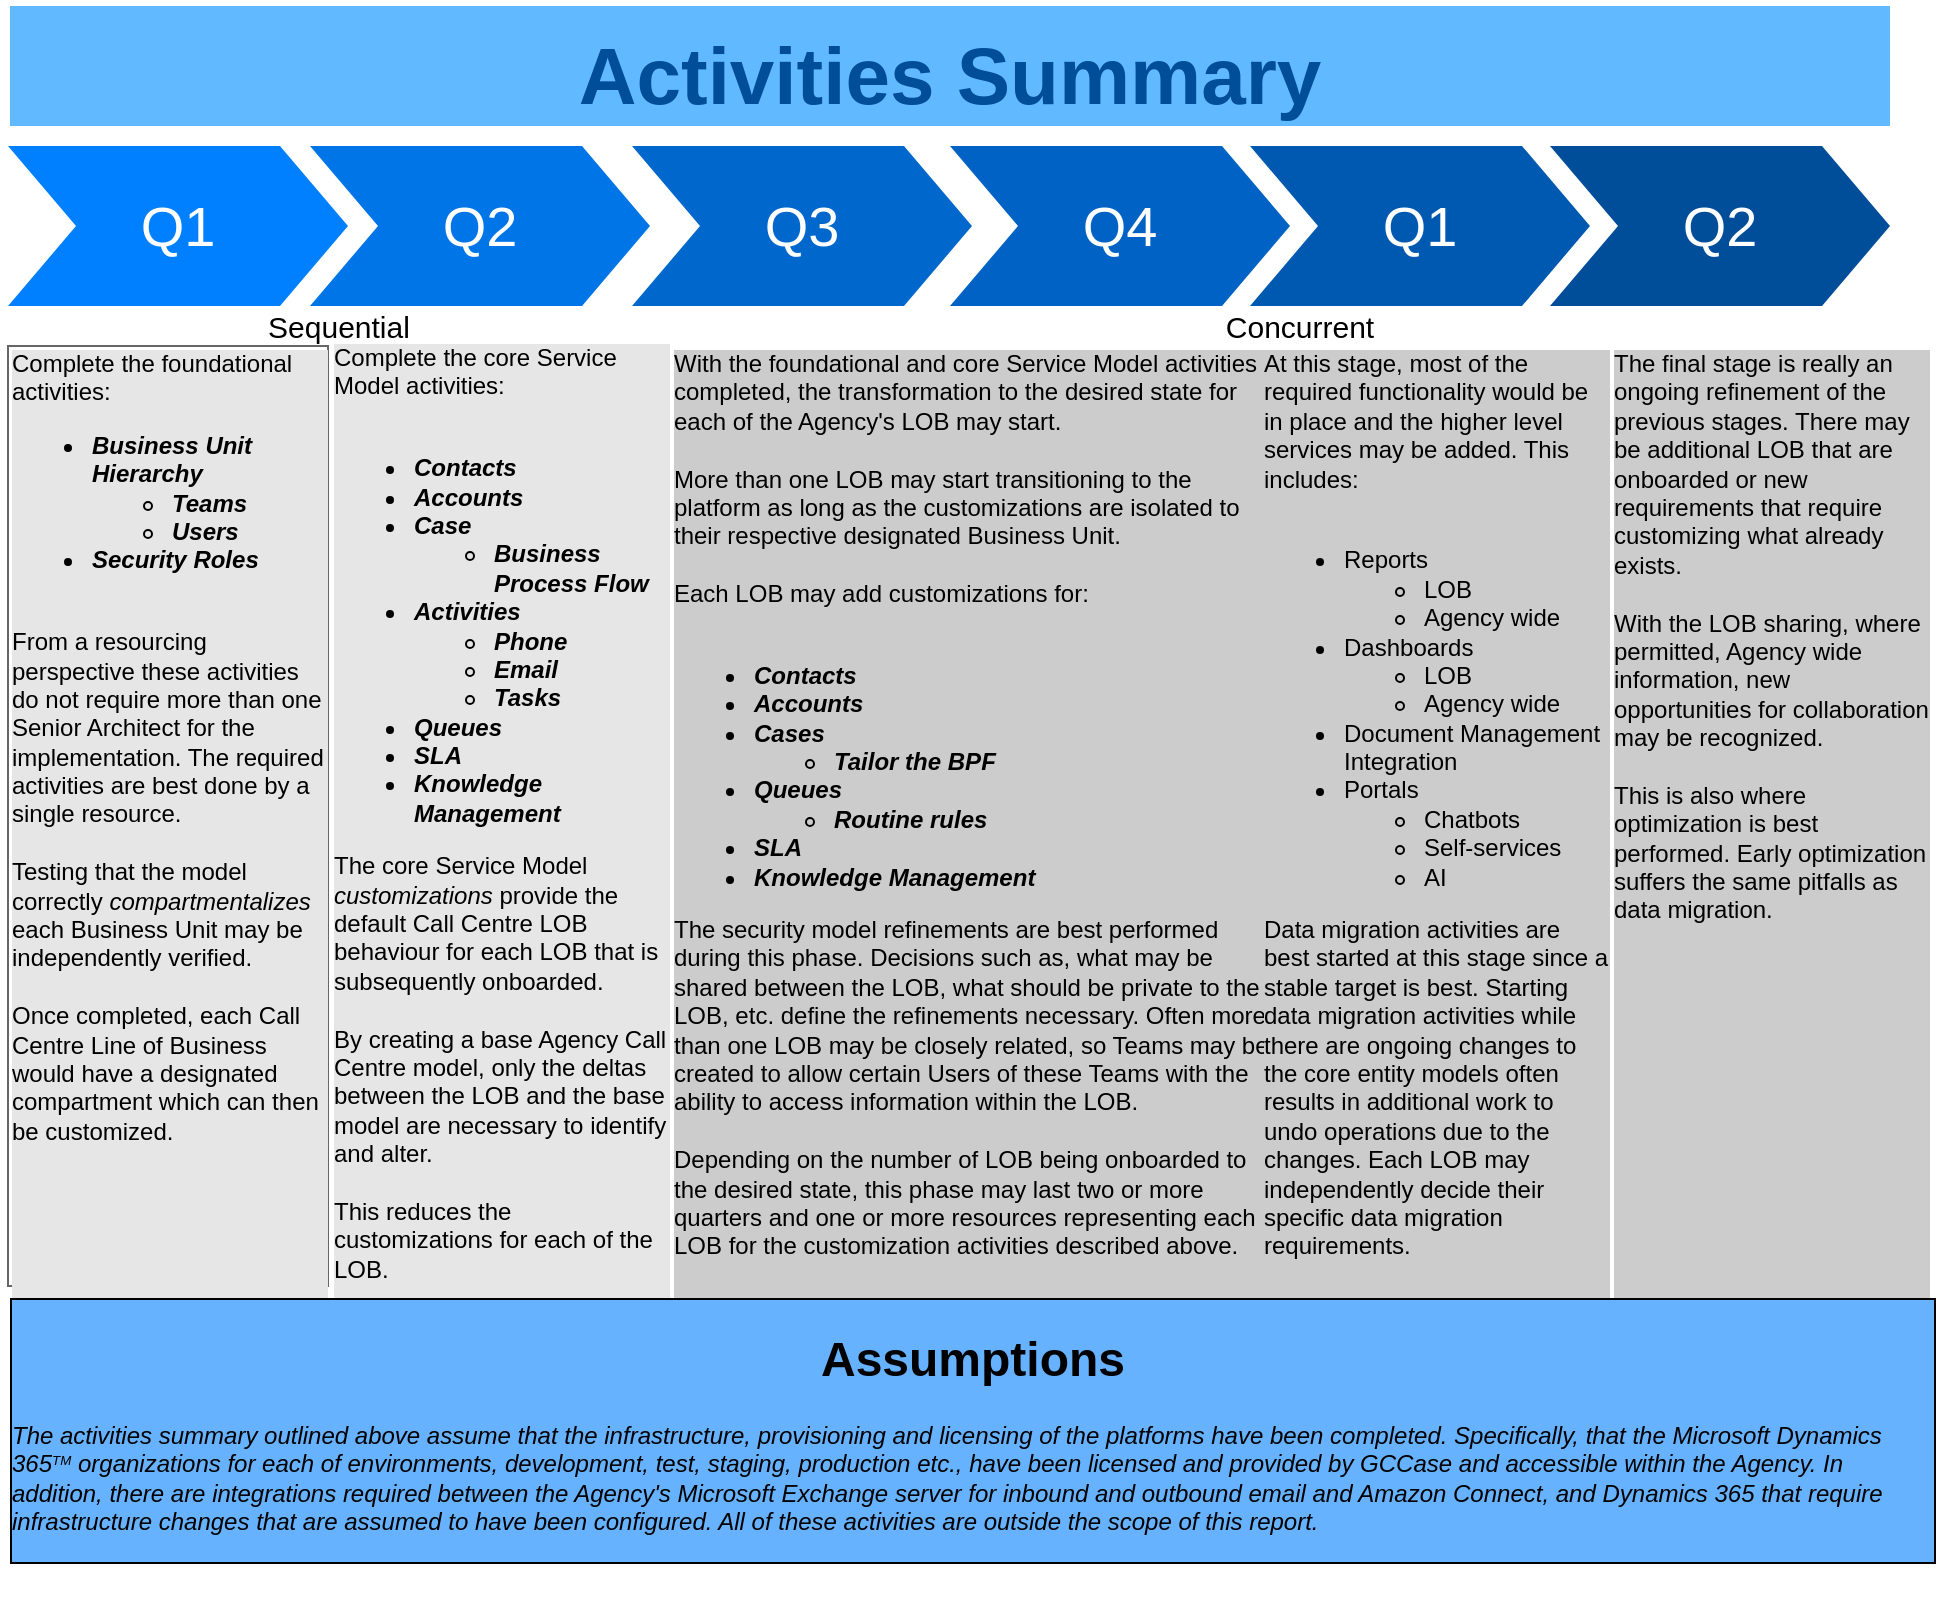 <mxfile version="14.9.2" type="device"><diagram name="Page-1" id="d9b1e647-80fa-b4a2-5024-87a742678bcc"><mxGraphModel dx="1117" dy="876" grid="1" gridSize="10" guides="1" tooltips="1" connect="1" arrows="1" fold="1" page="1" pageScale="1" pageWidth="1100" pageHeight="850" background="none" math="0" shadow="0"><root><mxCell id="0"/><mxCell id="1" parent="0"/><mxCell id="57fe6abec08f04cb-1" value="Q1" style="shape=step;whiteSpace=wrap;html=1;fontSize=28;fillColor=#0080FF;fontColor=#FFFFFF;strokeColor=none;" parent="1" vertex="1"><mxGeometry x="69" y="84" width="170" height="80" as="geometry"/></mxCell><mxCell id="57fe6abec08f04cb-2" value="Q2" style="shape=step;whiteSpace=wrap;html=1;fontSize=28;fillColor=#0075E8;fontColor=#FFFFFF;strokeColor=none;" parent="1" vertex="1"><mxGeometry x="220" y="84" width="170" height="80" as="geometry"/></mxCell><mxCell id="57fe6abec08f04cb-3" value="Q3" style="shape=step;whiteSpace=wrap;html=1;fontSize=28;fillColor=#0067CC;fontColor=#FFFFFF;strokeColor=none;" parent="1" vertex="1"><mxGeometry x="381" y="84" width="170" height="80" as="geometry"/></mxCell><mxCell id="57fe6abec08f04cb-4" value="Q4" style="shape=step;whiteSpace=wrap;html=1;fontSize=28;fillColor=#0062C4;fontColor=#FFFFFF;strokeColor=none;" parent="1" vertex="1"><mxGeometry x="540" y="84" width="170" height="80" as="geometry"/></mxCell><mxCell id="57fe6abec08f04cb-5" value="Q1" style="shape=step;whiteSpace=wrap;html=1;fontSize=28;fillColor=#0059B0;fontColor=#FFFFFF;strokeColor=none;" parent="1" vertex="1"><mxGeometry x="690" y="84" width="170" height="80" as="geometry"/></mxCell><mxCell id="57fe6abec08f04cb-6" value="Q2" style="shape=step;whiteSpace=wrap;html=1;fontSize=28;fillColor=#004D99;fontColor=#FFFFFF;strokeColor=none;" parent="1" vertex="1"><mxGeometry x="840" y="84" width="170" height="80" as="geometry"/></mxCell><mxCell id="57fe6abec08f04cb-7" value="&lt;font style=&quot;font-size: 40px&quot;&gt;Activities Summary&lt;/font&gt;" style="text;html=1;strokeColor=none;fillColor=#61BAFF;align=center;verticalAlign=middle;whiteSpace=wrap;fontSize=54;fontStyle=1;fontColor=#004D99;" parent="1" vertex="1"><mxGeometry x="70" y="14" width="940" height="60" as="geometry"/></mxCell><mxCell id="57fe6abec08f04cb-8" value="Complete the foundational activities:&lt;br&gt;&lt;ul&gt;&lt;li&gt;&lt;b&gt;&lt;i&gt;Business Unit Hierarchy&lt;/i&gt;&lt;/b&gt;&lt;/li&gt;&lt;ul&gt;&lt;li&gt;&lt;b&gt;&lt;i&gt;Teams&lt;/i&gt;&lt;/b&gt;&lt;/li&gt;&lt;li&gt;&lt;b&gt;&lt;i&gt;Users&lt;/i&gt;&lt;/b&gt;&lt;/li&gt;&lt;/ul&gt;&lt;li&gt;&lt;b&gt;&lt;i&gt;Security Roles&lt;/i&gt;&lt;/b&gt;&lt;/li&gt;&lt;/ul&gt;&lt;br&gt;From a resourcing perspective these activities do not require more than one Senior Architect for the implementation. The required activities are best done by a single resource.&amp;nbsp;&lt;br&gt;&lt;br&gt;Testing that the model correctly &lt;i&gt;&lt;font style=&quot;font-size: 12px&quot;&gt;compartmentalizes&lt;/font&gt;&lt;/i&gt; each Business Unit may be independently verified.&lt;br&gt;&lt;br&gt;Once completed, each Call Centre Line of Business would have a designated compartment which can then be customized.&lt;br&gt;&lt;br&gt;&lt;br&gt;&lt;br&gt;&lt;br&gt;&lt;br&gt;&lt;br&gt;&lt;br&gt;" style="text;spacingTop=-5;fillColor=#f5f5f5;whiteSpace=wrap;html=1;align=left;fontSize=12;fontFamily=Helvetica;fillColor=none;strokeColor=#666666;gradientColor=#b3b3b3;labelBackgroundColor=#E6E6E6;" parent="1" vertex="1"><mxGeometry x="69" y="184" width="160" height="470" as="geometry"/></mxCell><mxCell id="57fe6abec08f04cb-9" value="Complete the core Service Model activities:&lt;br&gt;&lt;br&gt;&lt;ul&gt;&lt;li&gt;&lt;b&gt;&lt;i&gt;Contacts&lt;/i&gt;&lt;/b&gt;&lt;/li&gt;&lt;li&gt;&lt;b&gt;&lt;i&gt;Accounts&lt;/i&gt;&lt;/b&gt;&lt;/li&gt;&lt;li&gt;&lt;b&gt;&lt;i&gt;Case&lt;/i&gt;&lt;/b&gt;&lt;/li&gt;&lt;ul&gt;&lt;li&gt;&lt;b&gt;&lt;i&gt;Business Process Flow&lt;/i&gt;&lt;/b&gt;&lt;/li&gt;&lt;/ul&gt;&lt;li&gt;&lt;b&gt;&lt;i&gt;Activities&lt;/i&gt;&lt;/b&gt;&lt;/li&gt;&lt;ul&gt;&lt;li&gt;&lt;b&gt;&lt;i&gt;Phone&lt;/i&gt;&lt;/b&gt;&lt;/li&gt;&lt;li&gt;&lt;b&gt;&lt;i&gt;Email&lt;/i&gt;&lt;/b&gt;&lt;/li&gt;&lt;li&gt;&lt;b&gt;&lt;i&gt;Tasks&lt;/i&gt;&lt;/b&gt;&lt;/li&gt;&lt;/ul&gt;&lt;li&gt;&lt;b&gt;&lt;i&gt;Queues&lt;/i&gt;&lt;/b&gt;&lt;/li&gt;&lt;li&gt;&lt;b&gt;&lt;i&gt;SLA&lt;/i&gt;&lt;/b&gt;&lt;/li&gt;&lt;li&gt;&lt;b&gt;&lt;i&gt;Knowledge Management&lt;/i&gt;&lt;/b&gt;&lt;/li&gt;&lt;/ul&gt;&lt;div&gt;The core Service Model &lt;i&gt;customizations&lt;/i&gt; provide the default Call Centre LOB behaviour for each LOB that is subsequently onboarded.&lt;/div&gt;&lt;div&gt;&lt;br&gt;&lt;/div&gt;&lt;div&gt;By creating a base Agency Call Centre model, only the deltas between the LOB and the base model are necessary to identify and alter.&lt;/div&gt;&lt;div&gt;&lt;br&gt;&lt;/div&gt;&lt;div&gt;This reduces the customizations for each of the LOB.&lt;/div&gt;&lt;div&gt;&lt;br&gt;&lt;/div&gt;&lt;div&gt;&lt;br&gt;&lt;/div&gt;&lt;div&gt;&lt;br&gt;&lt;/div&gt;&lt;div&gt;&lt;br&gt;&lt;/div&gt;" style="text;spacingTop=-5;fillColor=#ffffff;whiteSpace=wrap;html=1;align=left;fontSize=12;fontFamily=Helvetica;fillColor=none;strokeColor=none;labelBackgroundColor=#E6E6E6;" parent="1" vertex="1"><mxGeometry x="230" y="181" width="170" height="470" as="geometry"/></mxCell><mxCell id="57fe6abec08f04cb-10" value="With the foundational and core Service Model activities completed, the transformation to the desired state for each of the Agency's LOB may start.&amp;nbsp;&lt;br&gt;&lt;br&gt;More than one LOB may start transitioning to the platform as long as the customizations are isolated to their respective designated Business Unit.&amp;nbsp;&lt;br&gt;&lt;br&gt;Each LOB may add customizations for:&lt;br&gt;&lt;br&gt;&lt;ul&gt;&lt;li&gt;&lt;b&gt;&lt;i&gt;Contacts&lt;/i&gt;&lt;/b&gt;&lt;/li&gt;&lt;li&gt;&lt;b&gt;&lt;i&gt;Accounts&lt;/i&gt;&lt;/b&gt;&lt;/li&gt;&lt;li&gt;&lt;b&gt;&lt;i&gt;Cases&lt;/i&gt;&lt;/b&gt;&lt;/li&gt;&lt;ul&gt;&lt;li&gt;&lt;span&gt;&lt;b&gt;&lt;i&gt;Tailor the BPF&lt;/i&gt;&lt;/b&gt;&lt;/span&gt;&lt;/li&gt;&lt;/ul&gt;&lt;li&gt;&lt;b&gt;&lt;i&gt;Queues&lt;/i&gt;&lt;/b&gt;&lt;/li&gt;&lt;ul&gt;&lt;li&gt;&lt;b&gt;&lt;i&gt;Routine rules&lt;/i&gt;&lt;/b&gt;&lt;/li&gt;&lt;/ul&gt;&lt;li&gt;&lt;b&gt;&lt;i&gt;SLA&lt;/i&gt;&lt;/b&gt;&lt;/li&gt;&lt;li&gt;&lt;b&gt;&lt;i&gt;Knowledge Management&lt;/i&gt;&lt;/b&gt;&lt;/li&gt;&lt;/ul&gt;The security model refinements are best performed during this phase. Decisions such as, what may be shared between the LOB, what should be private to the LOB, etc. define the refinements necessary. Often more than one LOB may be closely related, so Teams may be created to allow certain Users of these Teams with the ability to access information within the LOB.&lt;br&gt;&lt;br&gt;Depending on the number of LOB being onboarded to the desired state, this phase may last two or more quarters and one or more resources representing each LOB for the customization activities described above.&lt;br&gt;&lt;br&gt;&lt;br&gt;&lt;br&gt;&lt;br&gt;" style="text;spacingTop=-5;fillColor=#ffffff;whiteSpace=wrap;html=1;align=left;fontSize=12;fontFamily=Helvetica;fillColor=none;strokeColor=none;labelBackgroundColor=#CCCCCC;" parent="1" vertex="1"><mxGeometry x="400" y="184" width="300" height="470" as="geometry"/></mxCell><mxCell id="57fe6abec08f04cb-12" value="At this stage, most of the required functionality would be in place and the higher level services may be added. This includes:&lt;br&gt;&lt;br&gt;&lt;ul&gt;&lt;li&gt;Reports&lt;/li&gt;&lt;ul&gt;&lt;li&gt;LOB&lt;/li&gt;&lt;li&gt;Agency wide&lt;/li&gt;&lt;/ul&gt;&lt;li&gt;Dashboards&lt;/li&gt;&lt;ul&gt;&lt;li&gt;LOB&lt;/li&gt;&lt;li&gt;Agency wide&lt;/li&gt;&lt;/ul&gt;&lt;li&gt;Document Management Integration&lt;/li&gt;&lt;li&gt;Portals&lt;/li&gt;&lt;ul&gt;&lt;li&gt;Chatbots&lt;/li&gt;&lt;li&gt;Self-services&lt;/li&gt;&lt;li&gt;AI&lt;/li&gt;&lt;/ul&gt;&lt;/ul&gt;&lt;div&gt;Data migration activities are best started at this stage since a stable target is best. Starting data migration activities while there are ongoing changes to the core entity models often results in additional work to undo operations due to the changes. Each LOB may independently decide their specific data migration requirements.&lt;/div&gt;&lt;div&gt;&lt;br&gt;&lt;/div&gt;&lt;div&gt;&lt;br&gt;&lt;/div&gt;&lt;div&gt;&lt;br&gt;&lt;/div&gt;&lt;div&gt;&lt;br&gt;&lt;/div&gt;&lt;div&gt;&lt;br&gt;&lt;/div&gt;" style="text;spacingTop=-5;fillColor=#ffffff;whiteSpace=wrap;html=1;align=left;fontSize=12;fontFamily=Helvetica;fillColor=none;strokeColor=none;labelBackgroundColor=#CCCCCC;" parent="1" vertex="1"><mxGeometry x="695" y="184" width="175" height="470" as="geometry"/></mxCell><mxCell id="57fe6abec08f04cb-13" value="The final stage is really an ongoing refinement of the previous stages. There may be additional LOB that are onboarded or new requirements that require customizing what already exists.&amp;nbsp;&lt;br&gt;&lt;br&gt;With the LOB sharing, where permitted, Agency wide information, new opportunities for collaboration may be recognized.&amp;nbsp;&lt;br&gt;&lt;br&gt;This is also where optimization is best performed. Early optimization suffers the same pitfalls as data migration.&amp;nbsp;&lt;br&gt;&lt;br&gt;&lt;br&gt;&lt;br&gt;&lt;br&gt;&lt;br&gt;&lt;br&gt;&lt;br&gt;&lt;br&gt;&lt;br&gt;&lt;br&gt;&lt;br&gt;&lt;br&gt;&lt;br&gt;&lt;br&gt;&lt;br&gt;&lt;br&gt;" style="text;spacingTop=-5;fillColor=#ffffff;whiteSpace=wrap;html=1;align=left;fontSize=12;fontFamily=Helvetica;fillColor=none;strokeColor=none;labelBackgroundColor=#CCCCCC;" parent="1" vertex="1"><mxGeometry x="870" y="184" width="160" height="506" as="geometry"/></mxCell><mxCell id="fdCMTLHaD7EwQHGZcZW0-1" value="&lt;h1 style=&quot;text-align: center&quot;&gt;Assumptions&lt;/h1&gt;&lt;p&gt;&lt;i&gt;&lt;font style=&quot;font-size: 12px&quot;&gt;The activities summary outlined above assume that the infrastructure, provisioning and licensing of the platforms have been completed. Specifically, that the Microsoft Dynamics 365&lt;/font&gt;&lt;font style=&quot;font-size: 8px&quot;&gt;&lt;sup&gt;TM&lt;/sup&gt;&lt;/font&gt;&lt;span&gt;&amp;nbsp;organizations for each of environments, development, test, staging, production etc., have been licensed and provided by GCCase and accessible within the Agency. In addition, there are integrations required between the Agency's Microsoft Exchange server for inbound and outbound email and Amazon Connect, and Dynamics 365 that require infrastructure changes that are assumed to have been configured. All of these activities are outside the scope of this report.&lt;/span&gt;&lt;/i&gt;&lt;/p&gt;" style="text;html=1;strokeColor=none;fillColor=none;spacing=5;spacingTop=-20;whiteSpace=wrap;overflow=hidden;rounded=0;labelBackgroundColor=#66B2FF;labelBorderColor=#000000;" vertex="1" parent="1"><mxGeometry x="65" y="670" width="971" height="140" as="geometry"/></mxCell><mxCell id="fdCMTLHaD7EwQHGZcZW0-3" value="Sequential" style="text;html=1;strokeColor=none;fillColor=none;align=center;verticalAlign=middle;whiteSpace=wrap;rounded=0;labelBackgroundColor=none;fontSize=15;" vertex="1" parent="1"><mxGeometry x="69" y="164" width="331" height="20" as="geometry"/></mxCell><mxCell id="fdCMTLHaD7EwQHGZcZW0-4" value="Concurrent" style="text;html=1;strokeColor=none;fillColor=none;align=center;verticalAlign=middle;whiteSpace=wrap;rounded=0;labelBackgroundColor=none;fontSize=15;" vertex="1" parent="1"><mxGeometry x="400" y="164" width="630" height="20" as="geometry"/></mxCell></root></mxGraphModel></diagram></mxfile>